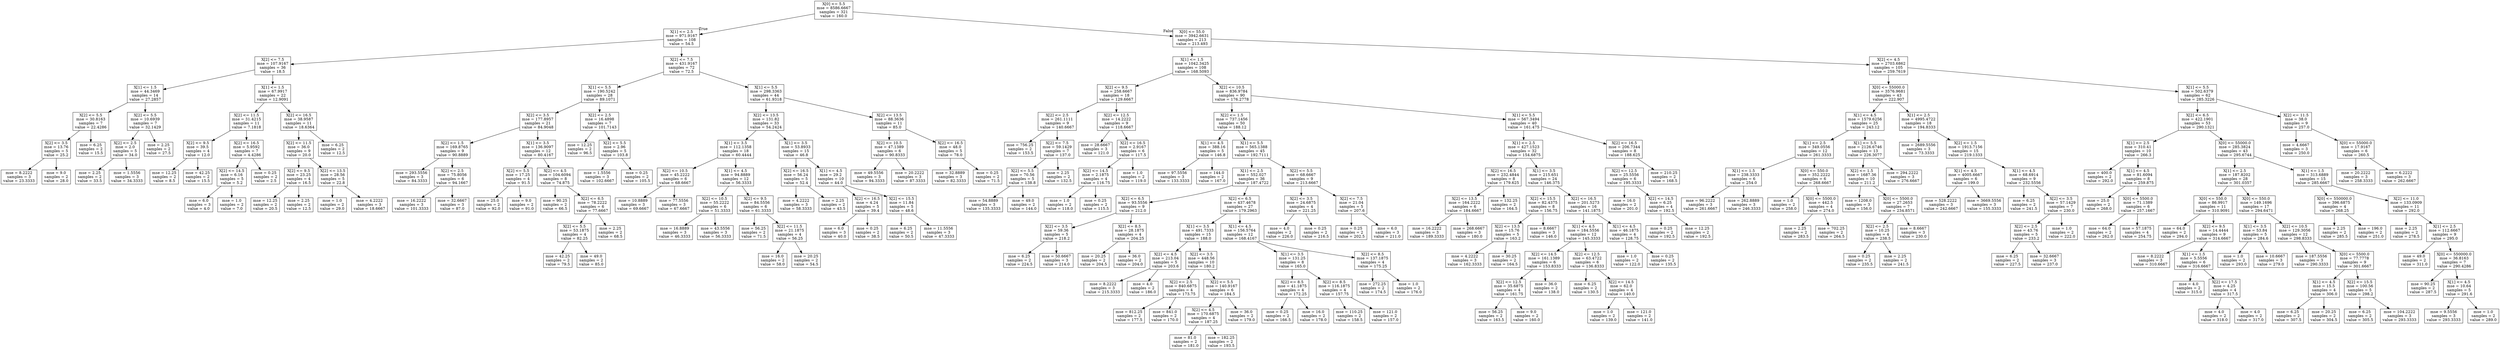 digraph Tree {
node [shape=box] ;
0 [label="X[0] <= 5.5\nmse = 8586.6667\nsamples = 321\nvalue = 160.0"] ;
1 [label="X[1] <= 2.5\nmse = 971.9167\nsamples = 108\nvalue = 54.5"] ;
0 -> 1 [labeldistance=2.5, labelangle=45, headlabel="True"] ;
2 [label="X[2] <= 7.5\nmse = 107.9167\nsamples = 36\nvalue = 18.5"] ;
1 -> 2 ;
3 [label="X[1] <= 1.5\nmse = 44.3469\nsamples = 14\nvalue = 27.2857"] ;
2 -> 3 ;
4 [label="X[2] <= 5.5\nmse = 30.8163\nsamples = 7\nvalue = 22.4286"] ;
3 -> 4 ;
5 [label="X[2] <= 3.5\nmse = 13.76\nsamples = 5\nvalue = 25.2"] ;
4 -> 5 ;
6 [label="mse = 8.2222\nsamples = 3\nvalue = 23.3333"] ;
5 -> 6 ;
7 [label="mse = 9.0\nsamples = 2\nvalue = 28.0"] ;
5 -> 7 ;
8 [label="mse = 6.25\nsamples = 2\nvalue = 15.5"] ;
4 -> 8 ;
9 [label="X[2] <= 5.5\nmse = 10.6939\nsamples = 7\nvalue = 32.1429"] ;
3 -> 9 ;
10 [label="X[2] <= 2.5\nmse = 2.0\nsamples = 5\nvalue = 34.0"] ;
9 -> 10 ;
11 [label="mse = 2.25\nsamples = 2\nvalue = 33.5"] ;
10 -> 11 ;
12 [label="mse = 1.5556\nsamples = 3\nvalue = 34.3333"] ;
10 -> 12 ;
13 [label="mse = 2.25\nsamples = 2\nvalue = 27.5"] ;
9 -> 13 ;
14 [label="X[1] <= 1.5\nmse = 67.9917\nsamples = 22\nvalue = 12.9091"] ;
2 -> 14 ;
15 [label="X[2] <= 11.5\nmse = 31.4215\nsamples = 11\nvalue = 7.1818"] ;
14 -> 15 ;
16 [label="X[2] <= 9.5\nmse = 39.5\nsamples = 4\nvalue = 12.0"] ;
15 -> 16 ;
17 [label="mse = 12.25\nsamples = 2\nvalue = 8.5"] ;
16 -> 17 ;
18 [label="mse = 42.25\nsamples = 2\nvalue = 15.5"] ;
16 -> 18 ;
19 [label="X[2] <= 16.5\nmse = 5.9592\nsamples = 7\nvalue = 4.4286"] ;
15 -> 19 ;
20 [label="X[2] <= 14.5\nmse = 6.16\nsamples = 5\nvalue = 5.2"] ;
19 -> 20 ;
21 [label="mse = 6.0\nsamples = 3\nvalue = 4.0"] ;
20 -> 21 ;
22 [label="mse = 1.0\nsamples = 2\nvalue = 7.0"] ;
20 -> 22 ;
23 [label="mse = 0.25\nsamples = 2\nvalue = 2.5"] ;
19 -> 23 ;
24 [label="X[2] <= 16.5\nmse = 38.9587\nsamples = 11\nvalue = 18.6364"] ;
14 -> 24 ;
25 [label="X[2] <= 11.5\nmse = 36.0\nsamples = 9\nvalue = 20.0"] ;
24 -> 25 ;
26 [label="X[2] <= 9.5\nmse = 23.25\nsamples = 4\nvalue = 16.5"] ;
25 -> 26 ;
27 [label="mse = 12.25\nsamples = 2\nvalue = 20.5"] ;
26 -> 27 ;
28 [label="mse = 2.25\nsamples = 2\nvalue = 12.5"] ;
26 -> 28 ;
29 [label="X[2] <= 13.5\nmse = 28.56\nsamples = 5\nvalue = 22.8"] ;
25 -> 29 ;
30 [label="mse = 1.0\nsamples = 2\nvalue = 29.0"] ;
29 -> 30 ;
31 [label="mse = 4.2222\nsamples = 3\nvalue = 18.6667"] ;
29 -> 31 ;
32 [label="mse = 6.25\nsamples = 2\nvalue = 12.5"] ;
24 -> 32 ;
33 [label="X[2] <= 7.5\nmse = 431.9167\nsamples = 72\nvalue = 72.5"] ;
1 -> 33 ;
34 [label="X[1] <= 5.5\nmse = 190.5242\nsamples = 28\nvalue = 89.1071"] ;
33 -> 34 ;
35 [label="X[2] <= 3.5\nmse = 177.8957\nsamples = 21\nvalue = 84.9048"] ;
34 -> 35 ;
36 [label="X[2] <= 1.5\nmse = 169.8765\nsamples = 9\nvalue = 90.8889"] ;
35 -> 36 ;
37 [label="mse = 293.5556\nsamples = 3\nvalue = 84.3333"] ;
36 -> 37 ;
38 [label="X[2] <= 2.5\nmse = 75.8056\nsamples = 6\nvalue = 94.1667"] ;
36 -> 38 ;
39 [label="mse = 16.2222\nsamples = 3\nvalue = 101.3333"] ;
38 -> 39 ;
40 [label="mse = 32.6667\nsamples = 3\nvalue = 87.0"] ;
38 -> 40 ;
41 [label="X[1] <= 3.5\nmse = 136.9097\nsamples = 12\nvalue = 80.4167"] ;
35 -> 41 ;
42 [label="X[2] <= 5.5\nmse = 17.25\nsamples = 4\nvalue = 91.5"] ;
41 -> 42 ;
43 [label="mse = 25.0\nsamples = 2\nvalue = 92.0"] ;
42 -> 43 ;
44 [label="mse = 9.0\nsamples = 2\nvalue = 91.0"] ;
42 -> 44 ;
45 [label="X[2] <= 4.5\nmse = 104.6094\nsamples = 8\nvalue = 74.875"] ;
41 -> 45 ;
46 [label="mse = 90.25\nsamples = 2\nvalue = 66.5"] ;
45 -> 46 ;
47 [label="X[2] <= 6.5\nmse = 78.2222\nsamples = 6\nvalue = 77.6667"] ;
45 -> 47 ;
48 [label="X[2] <= 5.5\nmse = 53.1875\nsamples = 4\nvalue = 82.25"] ;
47 -> 48 ;
49 [label="mse = 42.25\nsamples = 2\nvalue = 79.5"] ;
48 -> 49 ;
50 [label="mse = 49.0\nsamples = 2\nvalue = 85.0"] ;
48 -> 50 ;
51 [label="mse = 2.25\nsamples = 2\nvalue = 68.5"] ;
47 -> 51 ;
52 [label="X[2] <= 2.5\nmse = 16.4898\nsamples = 7\nvalue = 101.7143"] ;
34 -> 52 ;
53 [label="mse = 12.25\nsamples = 2\nvalue = 96.5"] ;
52 -> 53 ;
54 [label="X[2] <= 5.5\nmse = 2.96\nsamples = 5\nvalue = 103.8"] ;
52 -> 54 ;
55 [label="mse = 1.5556\nsamples = 3\nvalue = 102.6667"] ;
54 -> 55 ;
56 [label="mse = 0.25\nsamples = 2\nvalue = 105.5"] ;
54 -> 56 ;
57 [label="X[1] <= 5.5\nmse = 298.3363\nsamples = 44\nvalue = 61.9318"] ;
33 -> 57 ;
58 [label="X[2] <= 13.5\nmse = 131.82\nsamples = 33\nvalue = 54.2424"] ;
57 -> 58 ;
59 [label="X[1] <= 3.5\nmse = 112.1358\nsamples = 18\nvalue = 60.4444"] ;
58 -> 59 ;
60 [label="X[2] <= 10.5\nmse = 45.2222\nsamples = 6\nvalue = 68.6667"] ;
59 -> 60 ;
61 [label="mse = 10.8889\nsamples = 3\nvalue = 69.6667"] ;
60 -> 61 ;
62 [label="mse = 77.5556\nsamples = 3\nvalue = 67.6667"] ;
60 -> 62 ;
63 [label="X[1] <= 4.5\nmse = 94.8889\nsamples = 12\nvalue = 56.3333"] ;
59 -> 63 ;
64 [label="X[2] <= 10.5\nmse = 55.2222\nsamples = 6\nvalue = 51.3333"] ;
63 -> 64 ;
65 [label="mse = 16.8889\nsamples = 3\nvalue = 46.3333"] ;
64 -> 65 ;
66 [label="mse = 43.5556\nsamples = 3\nvalue = 56.3333"] ;
64 -> 66 ;
67 [label="X[2] <= 9.5\nmse = 84.5556\nsamples = 6\nvalue = 61.3333"] ;
63 -> 67 ;
68 [label="mse = 56.25\nsamples = 2\nvalue = 71.5"] ;
67 -> 68 ;
69 [label="X[2] <= 11.5\nmse = 21.1875\nsamples = 4\nvalue = 56.25"] ;
67 -> 69 ;
70 [label="mse = 16.0\nsamples = 2\nvalue = 58.0"] ;
69 -> 70 ;
71 [label="mse = 20.25\nsamples = 2\nvalue = 54.5"] ;
69 -> 71 ;
72 [label="X[1] <= 3.5\nmse = 53.8933\nsamples = 15\nvalue = 46.8"] ;
58 -> 72 ;
73 [label="X[2] <= 16.5\nmse = 56.24\nsamples = 5\nvalue = 52.4"] ;
72 -> 73 ;
74 [label="mse = 4.2222\nsamples = 3\nvalue = 58.3333"] ;
73 -> 74 ;
75 [label="mse = 2.25\nsamples = 2\nvalue = 43.5"] ;
73 -> 75 ;
76 [label="X[1] <= 4.5\nmse = 29.2\nsamples = 10\nvalue = 44.0"] ;
72 -> 76 ;
77 [label="X[2] <= 16.5\nmse = 4.24\nsamples = 5\nvalue = 39.4"] ;
76 -> 77 ;
78 [label="mse = 6.0\nsamples = 3\nvalue = 40.0"] ;
77 -> 78 ;
79 [label="mse = 0.25\nsamples = 2\nvalue = 38.5"] ;
77 -> 79 ;
80 [label="X[2] <= 15.5\nmse = 11.84\nsamples = 5\nvalue = 48.6"] ;
76 -> 80 ;
81 [label="mse = 6.25\nsamples = 2\nvalue = 50.5"] ;
80 -> 81 ;
82 [label="mse = 11.5556\nsamples = 3\nvalue = 47.3333"] ;
80 -> 82 ;
83 [label="X[2] <= 13.5\nmse = 88.3636\nsamples = 11\nvalue = 85.0"] ;
57 -> 83 ;
84 [label="X[2] <= 10.5\nmse = 47.1389\nsamples = 6\nvalue = 90.8333"] ;
83 -> 84 ;
85 [label="mse = 49.5556\nsamples = 3\nvalue = 94.3333"] ;
84 -> 85 ;
86 [label="mse = 20.2222\nsamples = 3\nvalue = 87.3333"] ;
84 -> 86 ;
87 [label="X[2] <= 16.5\nmse = 48.0\nsamples = 5\nvalue = 78.0"] ;
83 -> 87 ;
88 [label="mse = 32.8889\nsamples = 3\nvalue = 82.3333"] ;
87 -> 88 ;
89 [label="mse = 0.25\nsamples = 2\nvalue = 71.5"] ;
87 -> 89 ;
90 [label="X[0] <= 55.0\nmse = 3942.6631\nsamples = 213\nvalue = 213.493"] ;
0 -> 90 [labeldistance=2.5, labelangle=-45, headlabel="False"] ;
91 [label="X[1] <= 1.5\nmse = 1042.3425\nsamples = 108\nvalue = 168.5093"] ;
90 -> 91 ;
92 [label="X[2] <= 9.5\nmse = 258.6667\nsamples = 18\nvalue = 129.6667"] ;
91 -> 92 ;
93 [label="X[2] <= 2.5\nmse = 261.1111\nsamples = 9\nvalue = 140.6667"] ;
92 -> 93 ;
94 [label="mse = 756.25\nsamples = 2\nvalue = 153.5"] ;
93 -> 94 ;
95 [label="X[2] <= 7.5\nmse = 59.1429\nsamples = 7\nvalue = 137.0"] ;
93 -> 95 ;
96 [label="X[2] <= 5.5\nmse = 70.56\nsamples = 5\nvalue = 138.8"] ;
95 -> 96 ;
97 [label="mse = 54.8889\nsamples = 3\nvalue = 135.3333"] ;
96 -> 97 ;
98 [label="mse = 49.0\nsamples = 2\nvalue = 144.0"] ;
96 -> 98 ;
99 [label="mse = 2.25\nsamples = 2\nvalue = 132.5"] ;
95 -> 99 ;
100 [label="X[2] <= 12.5\nmse = 14.2222\nsamples = 9\nvalue = 118.6667"] ;
92 -> 100 ;
101 [label="mse = 28.6667\nsamples = 3\nvalue = 121.0"] ;
100 -> 101 ;
102 [label="X[2] <= 16.5\nmse = 2.9167\nsamples = 6\nvalue = 117.5"] ;
100 -> 102 ;
103 [label="X[2] <= 14.5\nmse = 2.1875\nsamples = 4\nvalue = 116.75"] ;
102 -> 103 ;
104 [label="mse = 1.0\nsamples = 2\nvalue = 118.0"] ;
103 -> 104 ;
105 [label="mse = 0.25\nsamples = 2\nvalue = 115.5"] ;
103 -> 105 ;
106 [label="mse = 1.0\nsamples = 2\nvalue = 119.0"] ;
102 -> 106 ;
107 [label="X[2] <= 10.5\nmse = 836.9784\nsamples = 90\nvalue = 176.2778"] ;
91 -> 107 ;
108 [label="X[2] <= 1.5\nmse = 737.1456\nsamples = 50\nvalue = 188.12"] ;
107 -> 108 ;
109 [label="X[1] <= 4.5\nmse = 388.16\nsamples = 5\nvalue = 146.8"] ;
108 -> 109 ;
110 [label="mse = 97.5556\nsamples = 3\nvalue = 133.3333"] ;
109 -> 110 ;
111 [label="mse = 144.0\nsamples = 2\nvalue = 167.0"] ;
109 -> 111 ;
112 [label="X[1] <= 5.5\nmse = 565.1388\nsamples = 45\nvalue = 192.7111"] ;
108 -> 112 ;
113 [label="X[1] <= 2.5\nmse = 552.027\nsamples = 36\nvalue = 187.4722"] ;
112 -> 113 ;
114 [label="X[2] <= 6.5\nmse = 93.5556\nsamples = 9\nvalue = 212.0"] ;
113 -> 114 ;
115 [label="X[2] <= 3.5\nmse = 59.36\nsamples = 5\nvalue = 218.2"] ;
114 -> 115 ;
116 [label="mse = 6.25\nsamples = 2\nvalue = 224.5"] ;
115 -> 116 ;
117 [label="mse = 50.6667\nsamples = 3\nvalue = 214.0"] ;
115 -> 117 ;
118 [label="X[2] <= 8.5\nmse = 28.1875\nsamples = 4\nvalue = 204.25"] ;
114 -> 118 ;
119 [label="mse = 20.25\nsamples = 2\nvalue = 204.5"] ;
118 -> 119 ;
120 [label="mse = 36.0\nsamples = 2\nvalue = 204.0"] ;
118 -> 120 ;
121 [label="X[2] <= 6.5\nmse = 437.4678\nsamples = 27\nvalue = 179.2963"] ;
113 -> 121 ;
122 [label="X[1] <= 3.5\nmse = 491.7333\nsamples = 15\nvalue = 188.0"] ;
121 -> 122 ;
123 [label="X[2] <= 4.5\nmse = 213.04\nsamples = 5\nvalue = 203.6"] ;
122 -> 123 ;
124 [label="mse = 8.2222\nsamples = 3\nvalue = 215.3333"] ;
123 -> 124 ;
125 [label="mse = 4.0\nsamples = 2\nvalue = 186.0"] ;
123 -> 125 ;
126 [label="X[2] <= 3.5\nmse = 448.56\nsamples = 10\nvalue = 180.2"] ;
122 -> 126 ;
127 [label="X[2] <= 2.5\nmse = 840.6875\nsamples = 4\nvalue = 173.75"] ;
126 -> 127 ;
128 [label="mse = 812.25\nsamples = 2\nvalue = 177.5"] ;
127 -> 128 ;
129 [label="mse = 841.0\nsamples = 2\nvalue = 170.0"] ;
127 -> 129 ;
130 [label="X[2] <= 5.5\nmse = 140.9167\nsamples = 6\nvalue = 184.5"] ;
126 -> 130 ;
131 [label="X[2] <= 4.5\nmse = 170.6875\nsamples = 4\nvalue = 187.25"] ;
130 -> 131 ;
132 [label="mse = 81.0\nsamples = 2\nvalue = 181.0"] ;
131 -> 132 ;
133 [label="mse = 182.25\nsamples = 2\nvalue = 193.5"] ;
131 -> 133 ;
134 [label="mse = 36.0\nsamples = 2\nvalue = 179.0"] ;
130 -> 134 ;
135 [label="X[1] <= 4.5\nmse = 156.5764\nsamples = 12\nvalue = 168.4167"] ;
121 -> 135 ;
136 [label="X[1] <= 3.5\nmse = 131.25\nsamples = 8\nvalue = 165.0"] ;
135 -> 136 ;
137 [label="X[2] <= 8.5\nmse = 41.1875\nsamples = 4\nvalue = 172.25"] ;
136 -> 137 ;
138 [label="mse = 0.25\nsamples = 2\nvalue = 166.5"] ;
137 -> 138 ;
139 [label="mse = 16.0\nsamples = 2\nvalue = 178.0"] ;
137 -> 139 ;
140 [label="X[2] <= 8.5\nmse = 116.1875\nsamples = 4\nvalue = 157.75"] ;
136 -> 140 ;
141 [label="mse = 110.25\nsamples = 2\nvalue = 158.5"] ;
140 -> 141 ;
142 [label="mse = 121.0\nsamples = 2\nvalue = 157.0"] ;
140 -> 142 ;
143 [label="X[2] <= 8.5\nmse = 137.1875\nsamples = 4\nvalue = 175.25"] ;
135 -> 143 ;
144 [label="mse = 272.25\nsamples = 2\nvalue = 174.5"] ;
143 -> 144 ;
145 [label="mse = 1.0\nsamples = 2\nvalue = 176.0"] ;
143 -> 145 ;
146 [label="X[2] <= 5.5\nmse = 68.6667\nsamples = 9\nvalue = 213.6667"] ;
112 -> 146 ;
147 [label="X[2] <= 3.5\nmse = 24.6875\nsamples = 4\nvalue = 221.25"] ;
146 -> 147 ;
148 [label="mse = 4.0\nsamples = 2\nvalue = 226.0"] ;
147 -> 148 ;
149 [label="mse = 0.25\nsamples = 2\nvalue = 216.5"] ;
147 -> 149 ;
150 [label="X[2] <= 7.5\nmse = 21.04\nsamples = 5\nvalue = 207.6"] ;
146 -> 150 ;
151 [label="mse = 0.25\nsamples = 2\nvalue = 202.5"] ;
150 -> 151 ;
152 [label="mse = 6.0\nsamples = 3\nvalue = 211.0"] ;
150 -> 152 ;
153 [label="X[1] <= 5.5\nmse = 567.3494\nsamples = 40\nvalue = 161.475"] ;
107 -> 153 ;
154 [label="X[1] <= 2.5\nmse = 427.1523\nsamples = 32\nvalue = 154.6875"] ;
153 -> 154 ;
155 [label="X[2] <= 16.5\nmse = 232.4844\nsamples = 8\nvalue = 179.625"] ;
154 -> 155 ;
156 [label="X[2] <= 13.5\nmse = 164.2222\nsamples = 6\nvalue = 184.6667"] ;
155 -> 156 ;
157 [label="mse = 16.2222\nsamples = 3\nvalue = 189.3333"] ;
156 -> 157 ;
158 [label="mse = 268.6667\nsamples = 3\nvalue = 180.0"] ;
156 -> 158 ;
159 [label="mse = 132.25\nsamples = 2\nvalue = 164.5"] ;
155 -> 159 ;
160 [label="X[1] <= 3.5\nmse = 215.651\nsamples = 24\nvalue = 146.375"] ;
154 -> 160 ;
161 [label="X[2] <= 15.5\nmse = 82.4375\nsamples = 8\nvalue = 156.75"] ;
160 -> 161 ;
162 [label="X[2] <= 13.5\nmse = 15.76\nsamples = 5\nvalue = 163.2"] ;
161 -> 162 ;
163 [label="mse = 4.2222\nsamples = 3\nvalue = 162.3333"] ;
162 -> 163 ;
164 [label="mse = 30.25\nsamples = 2\nvalue = 164.5"] ;
162 -> 164 ;
165 [label="mse = 8.6667\nsamples = 3\nvalue = 146.0"] ;
161 -> 165 ;
166 [label="X[2] <= 16.5\nmse = 201.5273\nsamples = 16\nvalue = 141.1875"] ;
160 -> 166 ;
167 [label="X[1] <= 4.5\nmse = 184.5556\nsamples = 12\nvalue = 145.3333"] ;
166 -> 167 ;
168 [label="X[2] <= 14.5\nmse = 161.1389\nsamples = 6\nvalue = 153.8333"] ;
167 -> 168 ;
169 [label="X[2] <= 12.5\nmse = 35.6875\nsamples = 4\nvalue = 161.75"] ;
168 -> 169 ;
170 [label="mse = 56.25\nsamples = 2\nvalue = 163.5"] ;
169 -> 170 ;
171 [label="mse = 9.0\nsamples = 2\nvalue = 160.0"] ;
169 -> 171 ;
172 [label="mse = 36.0\nsamples = 2\nvalue = 138.0"] ;
168 -> 172 ;
173 [label="X[2] <= 12.5\nmse = 63.4722\nsamples = 6\nvalue = 136.8333"] ;
167 -> 173 ;
174 [label="mse = 6.25\nsamples = 2\nvalue = 130.5"] ;
173 -> 174 ;
175 [label="X[2] <= 14.5\nmse = 62.0\nsamples = 4\nvalue = 140.0"] ;
173 -> 175 ;
176 [label="mse = 1.0\nsamples = 2\nvalue = 139.0"] ;
175 -> 176 ;
177 [label="mse = 121.0\nsamples = 2\nvalue = 141.0"] ;
175 -> 177 ;
178 [label="X[1] <= 4.5\nmse = 46.1875\nsamples = 4\nvalue = 128.75"] ;
166 -> 178 ;
179 [label="mse = 1.0\nsamples = 2\nvalue = 122.0"] ;
178 -> 179 ;
180 [label="mse = 0.25\nsamples = 2\nvalue = 135.5"] ;
178 -> 180 ;
181 [label="X[2] <= 16.5\nmse = 206.7344\nsamples = 8\nvalue = 188.625"] ;
153 -> 181 ;
182 [label="X[2] <= 12.5\nmse = 25.5556\nsamples = 6\nvalue = 195.3333"] ;
181 -> 182 ;
183 [label="mse = 16.0\nsamples = 2\nvalue = 201.0"] ;
182 -> 183 ;
184 [label="X[2] <= 14.5\nmse = 6.25\nsamples = 4\nvalue = 192.5"] ;
182 -> 184 ;
185 [label="mse = 0.25\nsamples = 2\nvalue = 192.5"] ;
184 -> 185 ;
186 [label="mse = 12.25\nsamples = 2\nvalue = 192.5"] ;
184 -> 186 ;
187 [label="mse = 210.25\nsamples = 2\nvalue = 168.5"] ;
181 -> 187 ;
188 [label="X[2] <= 4.5\nmse = 2703.6862\nsamples = 105\nvalue = 259.7619"] ;
90 -> 188 ;
189 [label="X[0] <= 55000.0\nmse = 3576.9681\nsamples = 43\nvalue = 222.907"] ;
188 -> 189 ;
190 [label="X[1] <= 4.5\nmse = 1579.6256\nsamples = 25\nvalue = 243.12"] ;
189 -> 190 ;
191 [label="X[1] <= 2.5\nmse = 349.0556\nsamples = 12\nvalue = 261.3333"] ;
190 -> 191 ;
192 [label="X[1] <= 1.5\nmse = 238.3333\nsamples = 6\nvalue = 254.0"] ;
191 -> 192 ;
193 [label="mse = 96.2222\nsamples = 3\nvalue = 261.6667"] ;
192 -> 193 ;
194 [label="mse = 262.8889\nsamples = 3\nvalue = 246.3333"] ;
192 -> 194 ;
195 [label="X[0] <= 550.0\nmse = 352.2222\nsamples = 6\nvalue = 268.6667"] ;
191 -> 195 ;
196 [label="mse = 1.0\nsamples = 2\nvalue = 258.0"] ;
195 -> 196 ;
197 [label="X[0] <= 5500.0\nmse = 442.5\nsamples = 4\nvalue = 274.0"] ;
195 -> 197 ;
198 [label="mse = 2.25\nsamples = 2\nvalue = 283.5"] ;
197 -> 198 ;
199 [label="mse = 702.25\nsamples = 2\nvalue = 264.5"] ;
197 -> 199 ;
200 [label="X[1] <= 5.5\nmse = 2126.6746\nsamples = 13\nvalue = 226.3077"] ;
190 -> 200 ;
201 [label="X[2] <= 1.5\nmse = 1687.36\nsamples = 10\nvalue = 211.2"] ;
200 -> 201 ;
202 [label="mse = 1208.0\nsamples = 3\nvalue = 156.0"] ;
201 -> 202 ;
203 [label="X[0] <= 5500.0\nmse = 27.2653\nsamples = 7\nvalue = 234.8571"] ;
201 -> 203 ;
204 [label="X[2] <= 2.5\nmse = 10.25\nsamples = 4\nvalue = 238.5"] ;
203 -> 204 ;
205 [label="mse = 0.25\nsamples = 2\nvalue = 235.5"] ;
204 -> 205 ;
206 [label="mse = 2.25\nsamples = 2\nvalue = 241.5"] ;
204 -> 206 ;
207 [label="mse = 8.6667\nsamples = 3\nvalue = 230.0"] ;
203 -> 207 ;
208 [label="mse = 294.2222\nsamples = 3\nvalue = 276.6667"] ;
200 -> 208 ;
209 [label="X[1] <= 2.5\nmse = 4995.4722\nsamples = 18\nvalue = 194.8333"] ;
189 -> 209 ;
210 [label="mse = 2689.5556\nsamples = 3\nvalue = 73.3333"] ;
209 -> 210 ;
211 [label="X[2] <= 1.5\nmse = 1913.7156\nsamples = 15\nvalue = 219.1333"] ;
209 -> 211 ;
212 [label="X[1] <= 4.5\nmse = 4005.6667\nsamples = 6\nvalue = 199.0"] ;
211 -> 212 ;
213 [label="mse = 528.2222\nsamples = 3\nvalue = 242.6667"] ;
212 -> 213 ;
214 [label="mse = 3669.5556\nsamples = 3\nvalue = 155.3333"] ;
212 -> 214 ;
215 [label="X[1] <= 4.5\nmse = 68.6914\nsamples = 9\nvalue = 232.5556"] ;
211 -> 215 ;
216 [label="mse = 6.25\nsamples = 2\nvalue = 241.5"] ;
215 -> 216 ;
217 [label="X[2] <= 3.5\nmse = 57.1429\nsamples = 7\nvalue = 230.0"] ;
215 -> 217 ;
218 [label="X[2] <= 2.5\nmse = 43.76\nsamples = 5\nvalue = 233.2"] ;
217 -> 218 ;
219 [label="mse = 6.25\nsamples = 2\nvalue = 227.5"] ;
218 -> 219 ;
220 [label="mse = 32.6667\nsamples = 3\nvalue = 237.0"] ;
218 -> 220 ;
221 [label="mse = 1.0\nsamples = 2\nvalue = 222.0"] ;
217 -> 221 ;
222 [label="X[1] <= 5.5\nmse = 502.6379\nsamples = 62\nvalue = 285.3226"] ;
188 -> 222 ;
223 [label="X[2] <= 6.5\nmse = 422.1901\nsamples = 53\nvalue = 290.1321"] ;
222 -> 223 ;
224 [label="X[1] <= 2.5\nmse = 310.41\nsamples = 10\nvalue = 266.3"] ;
223 -> 224 ;
225 [label="mse = 400.0\nsamples = 2\nvalue = 292.0"] ;
224 -> 225 ;
226 [label="X[1] <= 4.5\nmse = 81.6094\nsamples = 8\nvalue = 259.875"] ;
224 -> 226 ;
227 [label="mse = 25.0\nsamples = 2\nvalue = 268.0"] ;
226 -> 227 ;
228 [label="X[0] <= 5500.0\nmse = 71.1389\nsamples = 6\nvalue = 257.1667"] ;
226 -> 228 ;
229 [label="mse = 64.0\nsamples = 2\nvalue = 262.0"] ;
228 -> 229 ;
230 [label="mse = 57.1875\nsamples = 4\nvalue = 254.75"] ;
228 -> 230 ;
231 [label="X[0] <= 55000.0\nmse = 285.3824\nsamples = 43\nvalue = 295.6744"] ;
223 -> 231 ;
232 [label="X[1] <= 2.5\nmse = 187.8202\nsamples = 28\nvalue = 301.0357"] ;
231 -> 232 ;
233 [label="X[0] <= 550.0\nmse = 86.9917\nsamples = 11\nvalue = 310.9091"] ;
232 -> 233 ;
234 [label="mse = 64.0\nsamples = 2\nvalue = 294.0"] ;
233 -> 234 ;
235 [label="X[2] <= 9.5\nmse = 14.4444\nsamples = 9\nvalue = 314.6667"] ;
233 -> 235 ;
236 [label="mse = 8.2222\nsamples = 3\nvalue = 310.6667"] ;
235 -> 236 ;
237 [label="X[1] <= 1.5\nmse = 5.5556\nsamples = 6\nvalue = 316.6667"] ;
235 -> 237 ;
238 [label="mse = 4.0\nsamples = 2\nvalue = 315.0"] ;
237 -> 238 ;
239 [label="X[2] <= 17.5\nmse = 4.25\nsamples = 4\nvalue = 317.5"] ;
237 -> 239 ;
240 [label="mse = 4.0\nsamples = 2\nvalue = 318.0"] ;
239 -> 240 ;
241 [label="mse = 4.0\nsamples = 2\nvalue = 317.0"] ;
239 -> 241 ;
242 [label="X[0] <= 550.0\nmse = 149.1696\nsamples = 17\nvalue = 294.6471"] ;
232 -> 242 ;
243 [label="X[1] <= 3.5\nmse = 53.84\nsamples = 5\nvalue = 284.6"] ;
242 -> 243 ;
244 [label="mse = 1.0\nsamples = 2\nvalue = 293.0"] ;
243 -> 244 ;
245 [label="mse = 10.6667\nsamples = 3\nvalue = 279.0"] ;
243 -> 245 ;
246 [label="X[2] <= 10.5\nmse = 129.3056\nsamples = 12\nvalue = 298.8333"] ;
242 -> 246 ;
247 [label="mse = 187.5556\nsamples = 3\nvalue = 290.3333"] ;
246 -> 247 ;
248 [label="X[0] <= 5500.0\nmse = 77.7778\nsamples = 9\nvalue = 301.6667"] ;
246 -> 248 ;
249 [label="X[1] <= 4.5\nmse = 15.5\nsamples = 4\nvalue = 306.0"] ;
248 -> 249 ;
250 [label="mse = 6.25\nsamples = 2\nvalue = 307.5"] ;
249 -> 250 ;
251 [label="mse = 20.25\nsamples = 2\nvalue = 304.5"] ;
249 -> 251 ;
252 [label="X[2] <= 15.5\nmse = 100.56\nsamples = 5\nvalue = 298.2"] ;
248 -> 252 ;
253 [label="mse = 6.25\nsamples = 2\nvalue = 305.5"] ;
252 -> 253 ;
254 [label="mse = 104.2222\nsamples = 3\nvalue = 293.3333"] ;
252 -> 254 ;
255 [label="X[1] <= 1.5\nmse = 313.6889\nsamples = 15\nvalue = 285.6667"] ;
231 -> 255 ;
256 [label="X[0] <= 550000.0\nmse = 396.6875\nsamples = 4\nvalue = 268.25"] ;
255 -> 256 ;
257 [label="mse = 2.25\nsamples = 2\nvalue = 285.5"] ;
256 -> 257 ;
258 [label="mse = 196.0\nsamples = 2\nvalue = 251.0"] ;
256 -> 258 ;
259 [label="X[2] <= 11.0\nmse = 133.0909\nsamples = 11\nvalue = 292.0"] ;
255 -> 259 ;
260 [label="mse = 2.25\nsamples = 2\nvalue = 278.5"] ;
259 -> 260 ;
261 [label="X[1] <= 2.5\nmse = 112.6667\nsamples = 9\nvalue = 295.0"] ;
259 -> 261 ;
262 [label="mse = 49.0\nsamples = 2\nvalue = 311.0"] ;
261 -> 262 ;
263 [label="X[0] <= 550000.0\nmse = 36.8163\nsamples = 7\nvalue = 290.4286"] ;
261 -> 263 ;
264 [label="mse = 90.25\nsamples = 2\nvalue = 287.5"] ;
263 -> 264 ;
265 [label="X[1] <= 4.5\nmse = 10.64\nsamples = 5\nvalue = 291.6"] ;
263 -> 265 ;
266 [label="mse = 9.5556\nsamples = 3\nvalue = 293.3333"] ;
265 -> 266 ;
267 [label="mse = 1.0\nsamples = 2\nvalue = 289.0"] ;
265 -> 267 ;
268 [label="X[2] <= 11.5\nmse = 38.0\nsamples = 9\nvalue = 257.0"] ;
222 -> 268 ;
269 [label="mse = 4.6667\nsamples = 3\nvalue = 250.0"] ;
268 -> 269 ;
270 [label="X[0] <= 55000.0\nmse = 17.9167\nsamples = 6\nvalue = 260.5"] ;
268 -> 270 ;
271 [label="mse = 20.2222\nsamples = 3\nvalue = 258.3333"] ;
270 -> 271 ;
272 [label="mse = 6.2222\nsamples = 3\nvalue = 262.6667"] ;
270 -> 272 ;
}